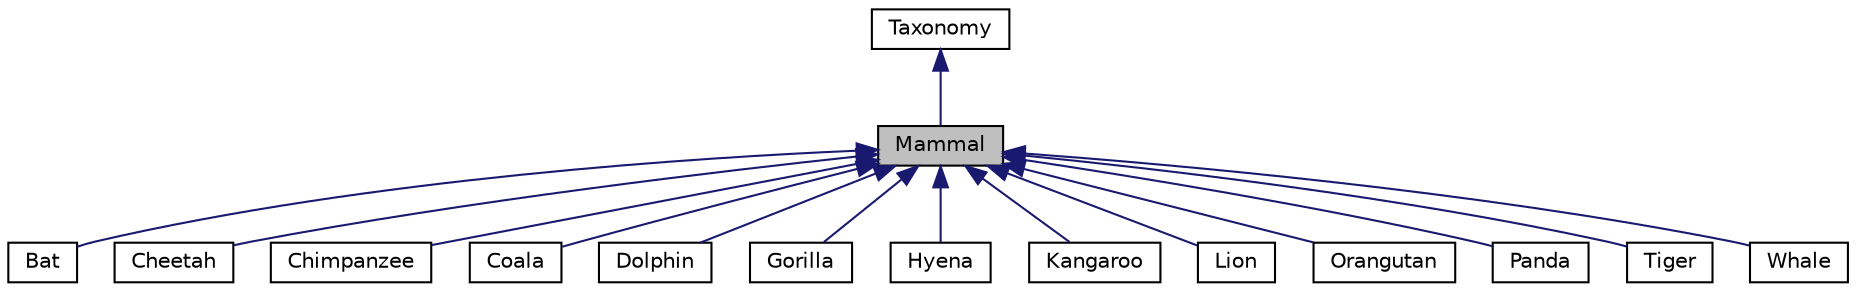 digraph "Mammal"
{
  edge [fontname="Helvetica",fontsize="10",labelfontname="Helvetica",labelfontsize="10"];
  node [fontname="Helvetica",fontsize="10",shape=record];
  Node1 [label="Mammal",height=0.2,width=0.4,color="black", fillcolor="grey75", style="filled", fontcolor="black"];
  Node2 -> Node1 [dir="back",color="midnightblue",fontsize="10",style="solid",fontname="Helvetica"];
  Node2 [label="Taxonomy",height=0.2,width=0.4,color="black", fillcolor="white", style="filled",URL="$classTaxonomy.html"];
  Node1 -> Node3 [dir="back",color="midnightblue",fontsize="10",style="solid",fontname="Helvetica"];
  Node3 [label="Bat",height=0.2,width=0.4,color="black", fillcolor="white", style="filled",URL="$classBat.html"];
  Node1 -> Node4 [dir="back",color="midnightblue",fontsize="10",style="solid",fontname="Helvetica"];
  Node4 [label="Cheetah",height=0.2,width=0.4,color="black", fillcolor="white", style="filled",URL="$classCheetah.html"];
  Node1 -> Node5 [dir="back",color="midnightblue",fontsize="10",style="solid",fontname="Helvetica"];
  Node5 [label="Chimpanzee",height=0.2,width=0.4,color="black", fillcolor="white", style="filled",URL="$classChimpanzee.html"];
  Node1 -> Node6 [dir="back",color="midnightblue",fontsize="10",style="solid",fontname="Helvetica"];
  Node6 [label="Coala",height=0.2,width=0.4,color="black", fillcolor="white", style="filled",URL="$classCoala.html"];
  Node1 -> Node7 [dir="back",color="midnightblue",fontsize="10",style="solid",fontname="Helvetica"];
  Node7 [label="Dolphin",height=0.2,width=0.4,color="black", fillcolor="white", style="filled",URL="$classDolphin.html"];
  Node1 -> Node8 [dir="back",color="midnightblue",fontsize="10",style="solid",fontname="Helvetica"];
  Node8 [label="Gorilla",height=0.2,width=0.4,color="black", fillcolor="white", style="filled",URL="$classGorilla.html"];
  Node1 -> Node9 [dir="back",color="midnightblue",fontsize="10",style="solid",fontname="Helvetica"];
  Node9 [label="Hyena",height=0.2,width=0.4,color="black", fillcolor="white", style="filled",URL="$classHyena.html"];
  Node1 -> Node10 [dir="back",color="midnightblue",fontsize="10",style="solid",fontname="Helvetica"];
  Node10 [label="Kangaroo",height=0.2,width=0.4,color="black", fillcolor="white", style="filled",URL="$classKangaroo.html"];
  Node1 -> Node11 [dir="back",color="midnightblue",fontsize="10",style="solid",fontname="Helvetica"];
  Node11 [label="Lion",height=0.2,width=0.4,color="black", fillcolor="white", style="filled",URL="$classLion.html"];
  Node1 -> Node12 [dir="back",color="midnightblue",fontsize="10",style="solid",fontname="Helvetica"];
  Node12 [label="Orangutan",height=0.2,width=0.4,color="black", fillcolor="white", style="filled",URL="$classOrangutan.html"];
  Node1 -> Node13 [dir="back",color="midnightblue",fontsize="10",style="solid",fontname="Helvetica"];
  Node13 [label="Panda",height=0.2,width=0.4,color="black", fillcolor="white", style="filled",URL="$classPanda.html"];
  Node1 -> Node14 [dir="back",color="midnightblue",fontsize="10",style="solid",fontname="Helvetica"];
  Node14 [label="Tiger",height=0.2,width=0.4,color="black", fillcolor="white", style="filled",URL="$classTiger.html"];
  Node1 -> Node15 [dir="back",color="midnightblue",fontsize="10",style="solid",fontname="Helvetica"];
  Node15 [label="Whale",height=0.2,width=0.4,color="black", fillcolor="white", style="filled",URL="$classWhale.html"];
}
